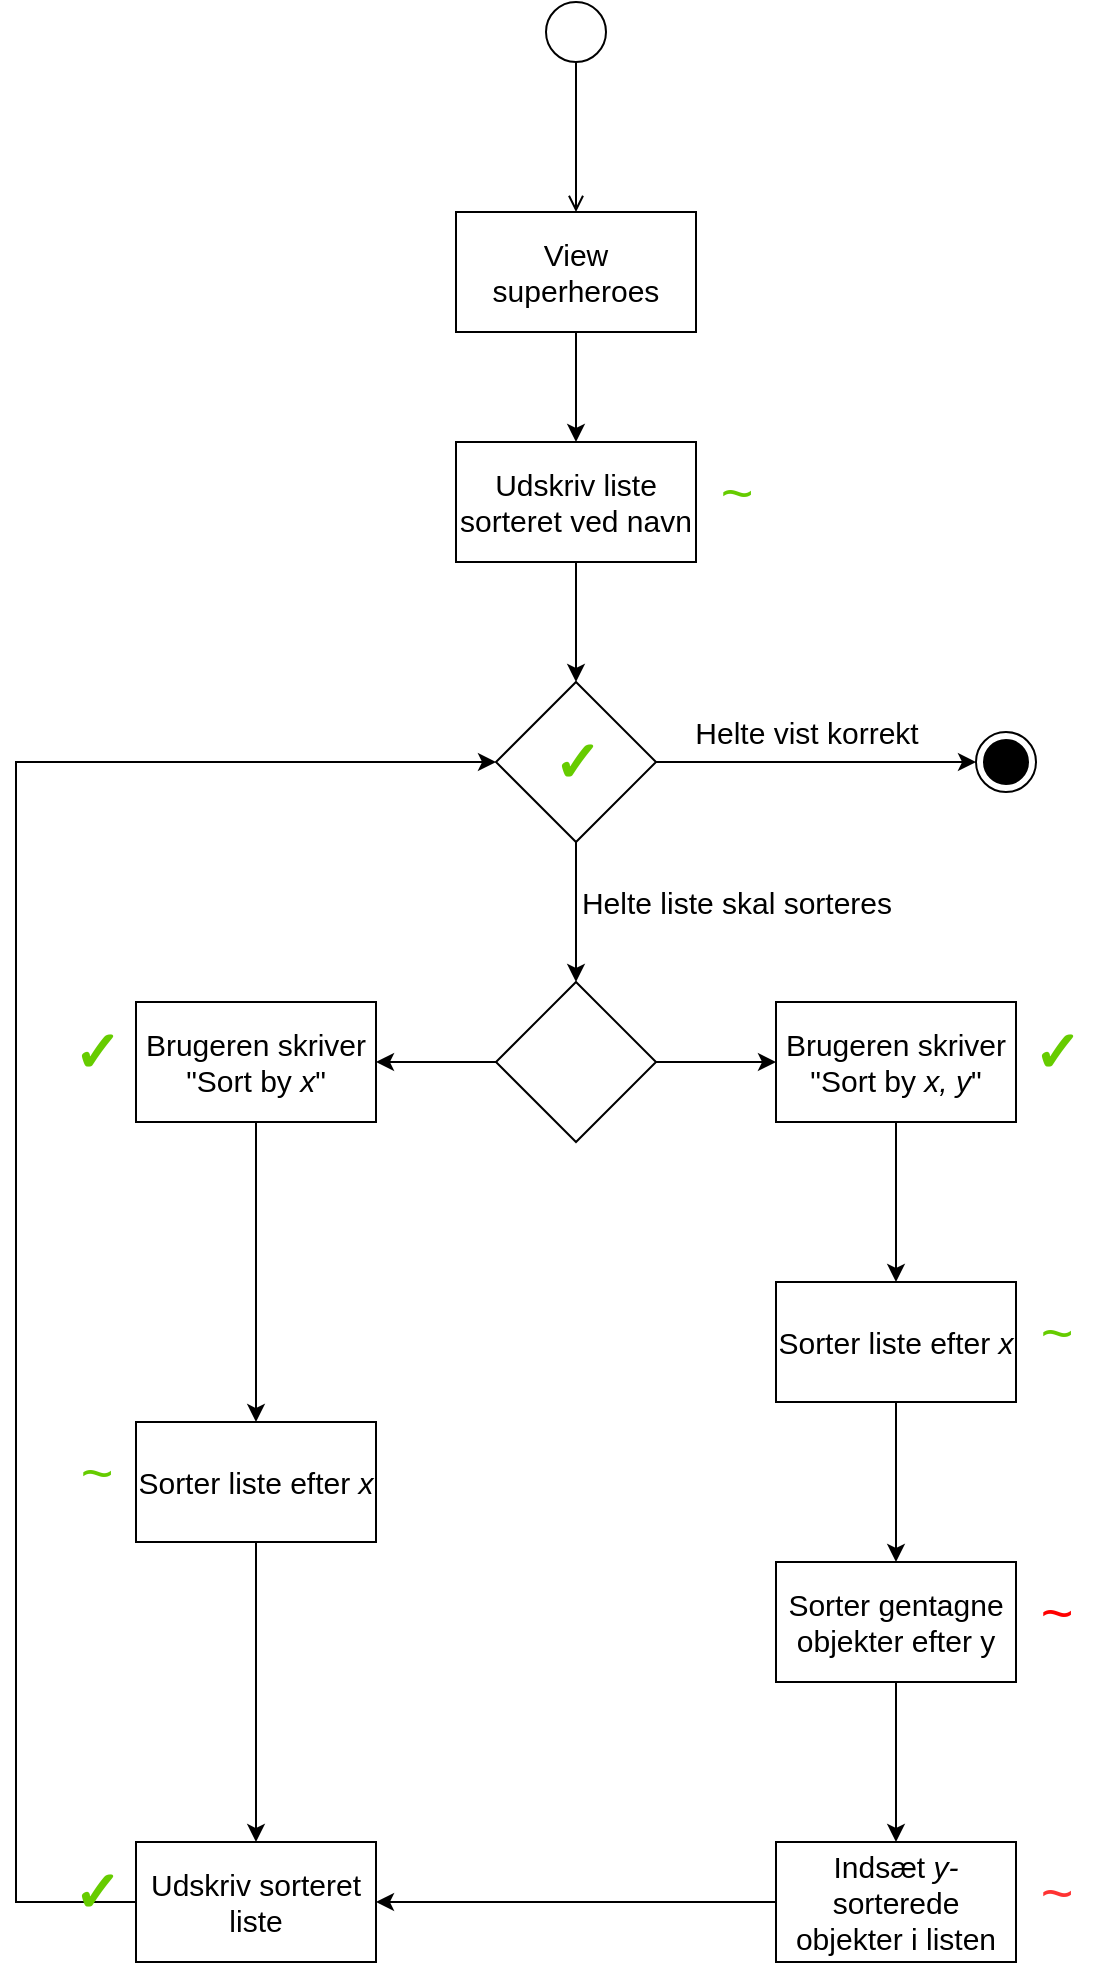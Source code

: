 <mxfile version="20.4.0" type="device"><diagram id="ovi4zvlOO6lsdcU9WMH8" name="Page-1"><mxGraphModel dx="1106" dy="793" grid="1" gridSize="10" guides="1" tooltips="1" connect="1" arrows="1" fold="1" page="1" pageScale="1" pageWidth="850" pageHeight="1100" math="0" shadow="0"><root><mxCell id="0"/><mxCell id="1" parent="0"/><mxCell id="ru8DlLBfTv7WQbaECXX0-16" style="edgeStyle=orthogonalEdgeStyle;rounded=0;orthogonalLoop=1;jettySize=auto;html=1;fontSize=15;fontColor=#000000;" edge="1" parent="1" source="ru8DlLBfTv7WQbaECXX0-12" target="ru8DlLBfTv7WQbaECXX0-15"><mxGeometry relative="1" as="geometry"/></mxCell><mxCell id="ru8DlLBfTv7WQbaECXX0-12" value="View superheroes" style="rounded=0;whiteSpace=wrap;html=1;fontSize=15;fontColor=#000000;" vertex="1" parent="1"><mxGeometry x="280" y="165" width="120" height="60" as="geometry"/></mxCell><mxCell id="ru8DlLBfTv7WQbaECXX0-13" value="" style="ellipse;html=1;fontSize=15;fontColor=#000000;" vertex="1" parent="1"><mxGeometry x="325" y="60" width="30" height="30" as="geometry"/></mxCell><mxCell id="ru8DlLBfTv7WQbaECXX0-14" value="" style="endArrow=open;html=1;rounded=0;align=center;verticalAlign=top;endFill=0;labelBackgroundColor=none;endSize=6;fontSize=15;fontColor=#000000;" edge="1" source="ru8DlLBfTv7WQbaECXX0-13" parent="1" target="ru8DlLBfTv7WQbaECXX0-12"><mxGeometry relative="1" as="geometry"><mxPoint x="343.966" y="190" as="targetPoint"/></mxGeometry></mxCell><mxCell id="ru8DlLBfTv7WQbaECXX0-18" style="edgeStyle=orthogonalEdgeStyle;rounded=0;orthogonalLoop=1;jettySize=auto;html=1;fontSize=15;fontColor=#000000;" edge="1" parent="1" source="ru8DlLBfTv7WQbaECXX0-20" target="ru8DlLBfTv7WQbaECXX0-17"><mxGeometry relative="1" as="geometry"/></mxCell><mxCell id="ru8DlLBfTv7WQbaECXX0-21" style="edgeStyle=orthogonalEdgeStyle;rounded=0;orthogonalLoop=1;jettySize=auto;html=1;fontSize=15;fontColor=#000000;" edge="1" parent="1" source="ru8DlLBfTv7WQbaECXX0-15" target="ru8DlLBfTv7WQbaECXX0-20"><mxGeometry relative="1" as="geometry"/></mxCell><mxCell id="ru8DlLBfTv7WQbaECXX0-15" value="Udskriv liste sorteret ved navn" style="rounded=0;whiteSpace=wrap;html=1;fontSize=15;fontColor=#000000;" vertex="1" parent="1"><mxGeometry x="280" y="280" width="120" height="60" as="geometry"/></mxCell><mxCell id="ru8DlLBfTv7WQbaECXX0-17" value="" style="ellipse;html=1;shape=endState;fillColor=strokeColor;fontSize=15;fontColor=#000000;" vertex="1" parent="1"><mxGeometry x="540" y="425" width="30" height="30" as="geometry"/></mxCell><mxCell id="ru8DlLBfTv7WQbaECXX0-19" value="Helte vist korrekt" style="text;html=1;align=center;verticalAlign=middle;resizable=0;points=[];autosize=1;strokeColor=none;fillColor=none;fontSize=15;fontColor=#000000;" vertex="1" parent="1"><mxGeometry x="390" y="410" width="130" height="30" as="geometry"/></mxCell><mxCell id="ru8DlLBfTv7WQbaECXX0-24" value="&lt;div&gt;Helte liste skal sorteres&lt;/div&gt;" style="edgeStyle=orthogonalEdgeStyle;rounded=0;orthogonalLoop=1;jettySize=auto;html=1;fontSize=15;fontColor=#000000;" edge="1" parent="1" source="ru8DlLBfTv7WQbaECXX0-20" target="ru8DlLBfTv7WQbaECXX0-23"><mxGeometry x="-0.143" y="80" relative="1" as="geometry"><mxPoint as="offset"/></mxGeometry></mxCell><mxCell id="ru8DlLBfTv7WQbaECXX0-20" value="" style="rhombus;whiteSpace=wrap;html=1;fontSize=15;fontColor=#000000;" vertex="1" parent="1"><mxGeometry x="300" y="400" width="80" height="80" as="geometry"/></mxCell><mxCell id="ru8DlLBfTv7WQbaECXX0-29" value="" style="edgeStyle=orthogonalEdgeStyle;rounded=0;orthogonalLoop=1;jettySize=auto;html=1;fontSize=15;fontColor=#000000;" edge="1" parent="1" source="ru8DlLBfTv7WQbaECXX0-23" target="ru8DlLBfTv7WQbaECXX0-28"><mxGeometry relative="1" as="geometry"/></mxCell><mxCell id="ru8DlLBfTv7WQbaECXX0-31" value="" style="edgeStyle=orthogonalEdgeStyle;rounded=0;orthogonalLoop=1;jettySize=auto;html=1;fontSize=15;fontColor=#000000;" edge="1" parent="1" source="ru8DlLBfTv7WQbaECXX0-23" target="ru8DlLBfTv7WQbaECXX0-30"><mxGeometry relative="1" as="geometry"/></mxCell><mxCell id="ru8DlLBfTv7WQbaECXX0-23" value="" style="rhombus;whiteSpace=wrap;html=1;fontSize=15;fontColor=#000000;" vertex="1" parent="1"><mxGeometry x="300" y="550" width="80" height="80" as="geometry"/></mxCell><mxCell id="ru8DlLBfTv7WQbaECXX0-33" value="" style="edgeStyle=orthogonalEdgeStyle;rounded=0;orthogonalLoop=1;jettySize=auto;html=1;fontSize=15;fontColor=#000000;" edge="1" parent="1" source="ru8DlLBfTv7WQbaECXX0-28" target="ru8DlLBfTv7WQbaECXX0-32"><mxGeometry relative="1" as="geometry"/></mxCell><mxCell id="ru8DlLBfTv7WQbaECXX0-28" value="Brugeren skriver &quot;Sort by &lt;i&gt;x&lt;/i&gt;&quot;" style="whiteSpace=wrap;html=1;fontSize=15;fontColor=#000000;" vertex="1" parent="1"><mxGeometry x="120" y="560" width="120" height="60" as="geometry"/></mxCell><mxCell id="ru8DlLBfTv7WQbaECXX0-38" value="" style="edgeStyle=orthogonalEdgeStyle;rounded=0;orthogonalLoop=1;jettySize=auto;html=1;fontSize=15;fontColor=#000000;" edge="1" parent="1" source="ru8DlLBfTv7WQbaECXX0-30" target="ru8DlLBfTv7WQbaECXX0-37"><mxGeometry relative="1" as="geometry"/></mxCell><mxCell id="ru8DlLBfTv7WQbaECXX0-30" value="Brugeren skriver &quot;Sort by &lt;i&gt;x, y&lt;/i&gt;&quot;" style="whiteSpace=wrap;html=1;fontSize=15;fontColor=#000000;" vertex="1" parent="1"><mxGeometry x="440" y="560" width="120" height="60" as="geometry"/></mxCell><mxCell id="ru8DlLBfTv7WQbaECXX0-35" value="" style="edgeStyle=orthogonalEdgeStyle;rounded=0;orthogonalLoop=1;jettySize=auto;html=1;fontSize=15;fontColor=#000000;" edge="1" parent="1" source="ru8DlLBfTv7WQbaECXX0-32" target="ru8DlLBfTv7WQbaECXX0-34"><mxGeometry relative="1" as="geometry"/></mxCell><mxCell id="ru8DlLBfTv7WQbaECXX0-32" value="Sorter liste efter &lt;i&gt;x&lt;/i&gt;" style="whiteSpace=wrap;html=1;fontSize=15;fontColor=#000000;" vertex="1" parent="1"><mxGeometry x="120" y="770" width="120" height="60" as="geometry"/></mxCell><mxCell id="ru8DlLBfTv7WQbaECXX0-45" style="edgeStyle=orthogonalEdgeStyle;rounded=0;orthogonalLoop=1;jettySize=auto;html=1;fontSize=15;fontColor=#000000;" edge="1" parent="1" source="ru8DlLBfTv7WQbaECXX0-34" target="ru8DlLBfTv7WQbaECXX0-20"><mxGeometry relative="1" as="geometry"><Array as="points"><mxPoint x="60" y="1010"/><mxPoint x="60" y="440"/></Array></mxGeometry></mxCell><mxCell id="ru8DlLBfTv7WQbaECXX0-34" value="Udskriv sorteret liste" style="whiteSpace=wrap;html=1;fontSize=15;fontColor=#000000;" vertex="1" parent="1"><mxGeometry x="120" y="980" width="120" height="60" as="geometry"/></mxCell><mxCell id="ru8DlLBfTv7WQbaECXX0-40" value="" style="edgeStyle=orthogonalEdgeStyle;rounded=0;orthogonalLoop=1;jettySize=auto;html=1;fontSize=15;fontColor=#000000;" edge="1" parent="1" source="ru8DlLBfTv7WQbaECXX0-37" target="ru8DlLBfTv7WQbaECXX0-39"><mxGeometry relative="1" as="geometry"/></mxCell><mxCell id="ru8DlLBfTv7WQbaECXX0-37" value="Sorter liste efter &lt;i&gt;x&lt;/i&gt;" style="whiteSpace=wrap;html=1;fontSize=15;fontColor=#000000;" vertex="1" parent="1"><mxGeometry x="440" y="700" width="120" height="60" as="geometry"/></mxCell><mxCell id="ru8DlLBfTv7WQbaECXX0-43" value="" style="edgeStyle=orthogonalEdgeStyle;rounded=0;orthogonalLoop=1;jettySize=auto;html=1;fontSize=15;fontColor=#000000;" edge="1" parent="1" source="ru8DlLBfTv7WQbaECXX0-39" target="ru8DlLBfTv7WQbaECXX0-42"><mxGeometry relative="1" as="geometry"/></mxCell><mxCell id="ru8DlLBfTv7WQbaECXX0-39" value="Sorter gentagne objekter efter y" style="whiteSpace=wrap;html=1;fontSize=15;fontColor=#000000;" vertex="1" parent="1"><mxGeometry x="440" y="840" width="120" height="60" as="geometry"/></mxCell><mxCell id="ru8DlLBfTv7WQbaECXX0-44" style="edgeStyle=orthogonalEdgeStyle;rounded=0;orthogonalLoop=1;jettySize=auto;html=1;fontSize=15;fontColor=#000000;" edge="1" parent="1" source="ru8DlLBfTv7WQbaECXX0-42" target="ru8DlLBfTv7WQbaECXX0-34"><mxGeometry relative="1" as="geometry"/></mxCell><mxCell id="ru8DlLBfTv7WQbaECXX0-42" value="Indsæt &lt;i&gt;y-&lt;/i&gt;sorterede objekter i listen" style="whiteSpace=wrap;html=1;fontSize=15;fontColor=#000000;" vertex="1" parent="1"><mxGeometry x="440" y="980" width="120" height="60" as="geometry"/></mxCell><mxCell id="ru8DlLBfTv7WQbaECXX0-47" value="~" style="text;html=1;align=center;verticalAlign=middle;resizable=0;points=[];autosize=1;strokeColor=none;fillColor=none;fontSize=28;fontColor=#66CC00;" vertex="1" parent="1"><mxGeometry x="400" y="280" width="40" height="50" as="geometry"/></mxCell><mxCell id="ru8DlLBfTv7WQbaECXX0-48" value="✓" style="text;html=1;align=center;verticalAlign=middle;resizable=0;points=[];autosize=1;strokeColor=none;fillColor=none;fontColor=#66CC00;fontStyle=1;fontSize=28;" vertex="1" parent="1"><mxGeometry x="320" y="415" width="40" height="50" as="geometry"/></mxCell><mxCell id="ru8DlLBfTv7WQbaECXX0-49" value="✓" style="text;html=1;align=center;verticalAlign=middle;resizable=0;points=[];autosize=1;strokeColor=none;fillColor=none;fontColor=#66CC00;fontStyle=1;fontSize=28;" vertex="1" parent="1"><mxGeometry x="80" y="560" width="40" height="50" as="geometry"/></mxCell><mxCell id="ru8DlLBfTv7WQbaECXX0-50" value="✓" style="text;html=1;align=center;verticalAlign=middle;resizable=0;points=[];autosize=1;strokeColor=none;fillColor=none;fontColor=#66CC00;fontStyle=1;fontSize=28;" vertex="1" parent="1"><mxGeometry x="560" y="560" width="40" height="50" as="geometry"/></mxCell><mxCell id="ru8DlLBfTv7WQbaECXX0-51" value="~" style="text;html=1;align=center;verticalAlign=middle;resizable=0;points=[];autosize=1;strokeColor=none;fillColor=none;fontSize=28;fontColor=#66CC00;" vertex="1" parent="1"><mxGeometry x="80" y="770" width="40" height="50" as="geometry"/></mxCell><mxCell id="ru8DlLBfTv7WQbaECXX0-52" value="~" style="text;html=1;align=center;verticalAlign=middle;resizable=0;points=[];autosize=1;strokeColor=none;fillColor=none;fontSize=28;fontColor=#66CC00;" vertex="1" parent="1"><mxGeometry x="560" y="700" width="40" height="50" as="geometry"/></mxCell><mxCell id="ru8DlLBfTv7WQbaECXX0-53" value="~" style="text;html=1;align=center;verticalAlign=middle;resizable=0;points=[];autosize=1;strokeColor=none;fillColor=none;fontSize=28;fontColor=#FF0000;" vertex="1" parent="1"><mxGeometry x="560" y="840" width="40" height="50" as="geometry"/></mxCell><mxCell id="ru8DlLBfTv7WQbaECXX0-54" value="~" style="text;html=1;align=center;verticalAlign=middle;resizable=0;points=[];autosize=1;strokeColor=none;fillColor=none;fontSize=28;fontColor=#FF3333;" vertex="1" parent="1"><mxGeometry x="560" y="980" width="40" height="50" as="geometry"/></mxCell><mxCell id="ru8DlLBfTv7WQbaECXX0-55" value="✓" style="text;html=1;align=center;verticalAlign=middle;resizable=0;points=[];autosize=1;strokeColor=none;fillColor=none;fontColor=#66CC00;fontStyle=1;fontSize=28;" vertex="1" parent="1"><mxGeometry x="80" y="980" width="40" height="50" as="geometry"/></mxCell></root></mxGraphModel></diagram></mxfile>